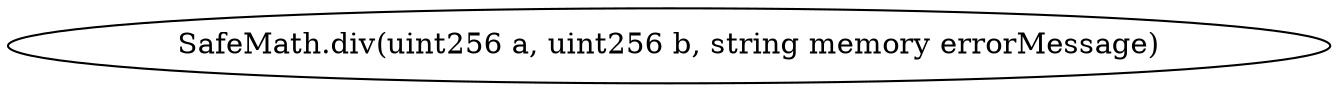 digraph "" {
	graph [bb="0,0,527.86,36"];
	node [label="\N"];
	"SafeMath.div(uint256 a, uint256 b, string memory errorMessage)"	 [height=0.5,
		pos="263.93,18",
		width=7.3314];
}
